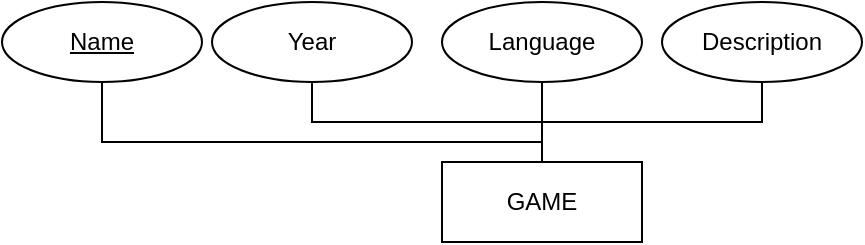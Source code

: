 <mxfile version="26.0.16">
  <diagram name="Page-1" id="cGx-sccpu1OwlK_Fkl3M">
    <mxGraphModel dx="663" dy="866" grid="1" gridSize="10" guides="1" tooltips="1" connect="1" arrows="1" fold="1" page="1" pageScale="1" pageWidth="850" pageHeight="1100" math="0" shadow="0">
      <root>
        <mxCell id="0" />
        <mxCell id="1" parent="0" />
        <mxCell id="KpES9RYJ_PiOQYIfLS4d-14" style="edgeStyle=orthogonalEdgeStyle;rounded=0;orthogonalLoop=1;jettySize=auto;html=1;entryX=0.5;entryY=1;entryDx=0;entryDy=0;endArrow=none;startFill=0;exitX=0.5;exitY=0;exitDx=0;exitDy=0;" edge="1" parent="1" source="KpES9RYJ_PiOQYIfLS4d-3" target="KpES9RYJ_PiOQYIfLS4d-4">
          <mxGeometry relative="1" as="geometry" />
        </mxCell>
        <mxCell id="KpES9RYJ_PiOQYIfLS4d-15" style="edgeStyle=orthogonalEdgeStyle;rounded=0;orthogonalLoop=1;jettySize=auto;html=1;exitX=0.5;exitY=0;exitDx=0;exitDy=0;entryX=0.5;entryY=1;entryDx=0;entryDy=0;endArrow=none;startFill=0;" edge="1" parent="1" source="KpES9RYJ_PiOQYIfLS4d-3" target="KpES9RYJ_PiOQYIfLS4d-5">
          <mxGeometry relative="1" as="geometry">
            <Array as="points">
              <mxPoint x="490" y="290" />
              <mxPoint x="270" y="290" />
            </Array>
          </mxGeometry>
        </mxCell>
        <mxCell id="KpES9RYJ_PiOQYIfLS4d-16" style="edgeStyle=orthogonalEdgeStyle;rounded=0;orthogonalLoop=1;jettySize=auto;html=1;exitX=0.5;exitY=0;exitDx=0;exitDy=0;entryX=0.5;entryY=1;entryDx=0;entryDy=0;endArrow=none;startFill=0;" edge="1" parent="1" source="KpES9RYJ_PiOQYIfLS4d-3" target="KpES9RYJ_PiOQYIfLS4d-8">
          <mxGeometry relative="1" as="geometry" />
        </mxCell>
        <mxCell id="KpES9RYJ_PiOQYIfLS4d-17" style="edgeStyle=orthogonalEdgeStyle;shape=connector;rounded=0;orthogonalLoop=1;jettySize=auto;html=1;exitX=0.5;exitY=0;exitDx=0;exitDy=0;entryX=0.5;entryY=1;entryDx=0;entryDy=0;strokeColor=default;align=center;verticalAlign=middle;fontFamily=Helvetica;fontSize=11;fontColor=default;labelBackgroundColor=default;startFill=0;endArrow=none;" edge="1" parent="1" source="KpES9RYJ_PiOQYIfLS4d-3" target="KpES9RYJ_PiOQYIfLS4d-7">
          <mxGeometry relative="1" as="geometry" />
        </mxCell>
        <mxCell id="KpES9RYJ_PiOQYIfLS4d-3" value="GAME" style="whiteSpace=wrap;html=1;align=center;" vertex="1" parent="1">
          <mxGeometry x="440" y="300" width="100" height="40" as="geometry" />
        </mxCell>
        <mxCell id="KpES9RYJ_PiOQYIfLS4d-4" value="Year" style="ellipse;whiteSpace=wrap;html=1;align=center;" vertex="1" parent="1">
          <mxGeometry x="325" y="220" width="100" height="40" as="geometry" />
        </mxCell>
        <mxCell id="KpES9RYJ_PiOQYIfLS4d-5" value="&lt;div&gt;Name&lt;/div&gt;" style="ellipse;whiteSpace=wrap;html=1;align=center;fontStyle=4;" vertex="1" parent="1">
          <mxGeometry x="220" y="220" width="100" height="40" as="geometry" />
        </mxCell>
        <mxCell id="KpES9RYJ_PiOQYIfLS4d-7" value="Language" style="ellipse;whiteSpace=wrap;html=1;align=center;" vertex="1" parent="1">
          <mxGeometry x="440" y="220" width="100" height="40" as="geometry" />
        </mxCell>
        <mxCell id="KpES9RYJ_PiOQYIfLS4d-8" value="Description" style="ellipse;whiteSpace=wrap;html=1;align=center;" vertex="1" parent="1">
          <mxGeometry x="550" y="220" width="100" height="40" as="geometry" />
        </mxCell>
      </root>
    </mxGraphModel>
  </diagram>
</mxfile>
